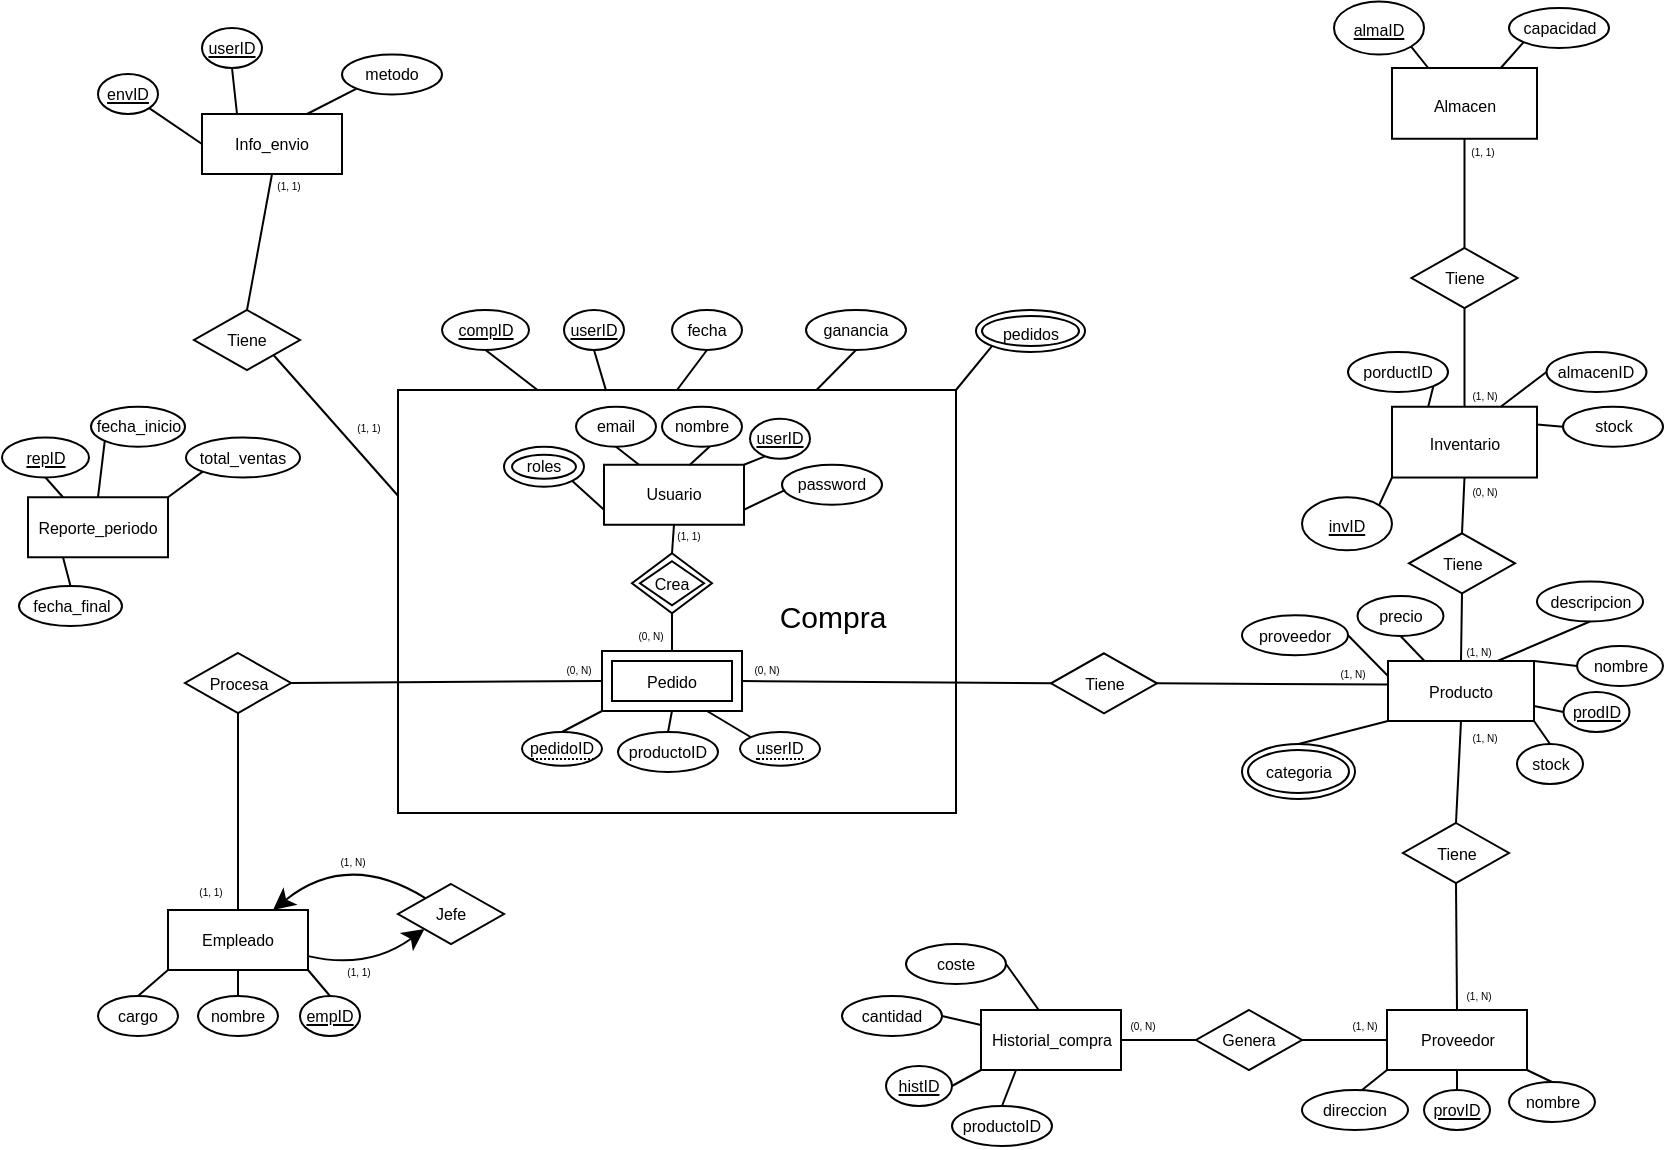 <mxfile version="22.1.0" type="github">
  <diagram id="R2lEEEUBdFMjLlhIrx00" name="Page-1">
    <mxGraphModel dx="478" dy="248" grid="1" gridSize="10" guides="1" tooltips="1" connect="1" arrows="1" fold="1" page="1" pageScale="1" pageWidth="850" pageHeight="1100" background="none" math="0" shadow="0" extFonts="Permanent Marker^https://fonts.googleapis.com/css?family=Permanent+Marker">
      <root>
        <mxCell id="0" />
        <mxCell id="1" parent="0" />
        <mxCell id="mN9uIAr1oCqCLTwYiSw4-112" value="" style="whiteSpace=wrap;html=1;align=center;fontSize=21;shadow=0;" parent="1" vertex="1">
          <mxGeometry x="198" y="251" width="279" height="211.5" as="geometry" />
        </mxCell>
        <mxCell id="mN9uIAr1oCqCLTwYiSw4-1" value="Usuario" style="rounded=0;whiteSpace=wrap;html=1;fontSize=8;labelBackgroundColor=none;shadow=0;" parent="1" vertex="1">
          <mxGeometry x="301" y="288.38" width="70" height="30" as="geometry" />
        </mxCell>
        <mxCell id="mN9uIAr1oCqCLTwYiSw4-2" value="" style="endArrow=none;html=1;rounded=0;exitX=1;exitY=0;exitDx=0;exitDy=0;entryX=0.248;entryY=0.94;entryDx=0;entryDy=0;entryPerimeter=0;labelBackgroundColor=none;fontColor=default;shadow=0;" parent="1" source="mN9uIAr1oCqCLTwYiSw4-1" target="mN9uIAr1oCqCLTwYiSw4-3" edge="1">
          <mxGeometry width="50" height="50" relative="1" as="geometry">
            <mxPoint x="348" y="331.5" as="sourcePoint" />
            <mxPoint x="358" y="281.5" as="targetPoint" />
          </mxGeometry>
        </mxCell>
        <mxCell id="mN9uIAr1oCqCLTwYiSw4-3" value="&lt;u style=&quot;font-size: 8px;&quot;&gt;userID&lt;/u&gt;" style="ellipse;whiteSpace=wrap;html=1;rounded=0;labelBackgroundColor=none;fontSize=8;shadow=0;" parent="1" vertex="1">
          <mxGeometry x="374" y="265.38" width="30" height="20" as="geometry" />
        </mxCell>
        <mxCell id="mN9uIAr1oCqCLTwYiSw4-4" value="&lt;font style=&quot;font-size: 8px;&quot;&gt;nombre&lt;/font&gt;" style="ellipse;whiteSpace=wrap;html=1;rounded=0;labelBackgroundColor=none;fontSize=8;shadow=0;" parent="1" vertex="1">
          <mxGeometry x="330" y="259.38" width="40" height="20" as="geometry" />
        </mxCell>
        <mxCell id="mN9uIAr1oCqCLTwYiSw4-5" value="" style="endArrow=none;html=1;rounded=0;entryX=0.6;entryY=0.99;entryDx=0;entryDy=0;entryPerimeter=0;exitX=0.61;exitY=0.007;exitDx=0;exitDy=0;exitPerimeter=0;labelBackgroundColor=none;fontColor=default;shadow=0;" parent="1" source="mN9uIAr1oCqCLTwYiSw4-1" target="mN9uIAr1oCqCLTwYiSw4-4" edge="1">
          <mxGeometry width="50" height="50" relative="1" as="geometry">
            <mxPoint x="288" y="311.5" as="sourcePoint" />
            <mxPoint x="318" y="281.5" as="targetPoint" />
            <Array as="points" />
          </mxGeometry>
        </mxCell>
        <mxCell id="mN9uIAr1oCqCLTwYiSw4-6" value="email" style="ellipse;whiteSpace=wrap;html=1;rounded=0;labelBackgroundColor=none;fontSize=8;shadow=0;" parent="1" vertex="1">
          <mxGeometry x="287" y="259.38" width="40" height="20" as="geometry" />
        </mxCell>
        <mxCell id="mN9uIAr1oCqCLTwYiSw4-7" value="" style="endArrow=none;html=1;rounded=0;entryX=0.5;entryY=1;entryDx=0;entryDy=0;exitX=0.25;exitY=0;exitDx=0;exitDy=0;labelBackgroundColor=none;fontColor=default;shadow=0;" parent="1" source="mN9uIAr1oCqCLTwYiSw4-1" target="mN9uIAr1oCqCLTwYiSw4-6" edge="1">
          <mxGeometry width="50" height="50" relative="1" as="geometry">
            <mxPoint x="218" y="341.5" as="sourcePoint" />
            <mxPoint x="268" y="291.5" as="targetPoint" />
          </mxGeometry>
        </mxCell>
        <mxCell id="mN9uIAr1oCqCLTwYiSw4-9" value="&lt;font style=&quot;font-size: 8px;&quot;&gt;password&lt;/font&gt;" style="ellipse;whiteSpace=wrap;html=1;rounded=0;labelBackgroundColor=none;fontSize=8;shadow=0;" parent="1" vertex="1">
          <mxGeometry x="390" y="288.38" width="50" height="20" as="geometry" />
        </mxCell>
        <mxCell id="mN9uIAr1oCqCLTwYiSw4-11" value="" style="endArrow=none;html=1;rounded=0;entryX=0.024;entryY=0.64;entryDx=0;entryDy=0;entryPerimeter=0;exitX=1;exitY=0.75;exitDx=0;exitDy=0;labelBackgroundColor=none;fontColor=default;shadow=0;" parent="1" source="mN9uIAr1oCqCLTwYiSw4-1" target="mN9uIAr1oCqCLTwYiSw4-9" edge="1">
          <mxGeometry width="50" height="50" relative="1" as="geometry">
            <mxPoint x="338" y="381.5" as="sourcePoint" />
            <mxPoint x="388" y="331.5" as="targetPoint" />
          </mxGeometry>
        </mxCell>
        <mxCell id="mN9uIAr1oCqCLTwYiSw4-24" value="" style="endArrow=none;html=1;rounded=0;entryX=0;entryY=0.75;entryDx=0;entryDy=0;exitX=1;exitY=1;exitDx=0;exitDy=0;labelBackgroundColor=none;fontColor=default;shadow=0;" parent="1" source="mN9uIAr1oCqCLTwYiSw4-73" target="mN9uIAr1oCqCLTwYiSw4-1" edge="1">
          <mxGeometry width="50" height="50" relative="1" as="geometry">
            <mxPoint x="308" y="341.5" as="sourcePoint" />
            <mxPoint x="408" y="331.5" as="targetPoint" />
          </mxGeometry>
        </mxCell>
        <mxCell id="mN9uIAr1oCqCLTwYiSw4-33" value="Producto" style="rounded=0;whiteSpace=wrap;html=1;fontSize=8;labelBackgroundColor=none;shadow=0;" parent="1" vertex="1">
          <mxGeometry x="693" y="386.5" width="73" height="30" as="geometry" />
        </mxCell>
        <mxCell id="mN9uIAr1oCqCLTwYiSw4-34" value="" style="endArrow=none;html=1;rounded=0;exitX=1;exitY=0.75;exitDx=0;exitDy=0;entryX=0;entryY=0.5;entryDx=0;entryDy=0;labelBackgroundColor=none;fontColor=default;shadow=0;" parent="1" source="mN9uIAr1oCqCLTwYiSw4-33" target="mN9uIAr1oCqCLTwYiSw4-35" edge="1">
          <mxGeometry width="50" height="50" relative="1" as="geometry">
            <mxPoint x="773" y="426.5" as="sourcePoint" />
            <mxPoint x="783" y="376.5" as="targetPoint" />
          </mxGeometry>
        </mxCell>
        <mxCell id="mN9uIAr1oCqCLTwYiSw4-35" value="&lt;u style=&quot;font-size: 8px;&quot;&gt;prodID&lt;/u&gt;" style="ellipse;whiteSpace=wrap;html=1;rounded=0;labelBackgroundColor=none;fontSize=8;shadow=0;" parent="1" vertex="1">
          <mxGeometry x="780.75" y="402" width="33" height="20" as="geometry" />
        </mxCell>
        <mxCell id="mN9uIAr1oCqCLTwYiSw4-36" value="&lt;font style=&quot;font-size: 8px;&quot;&gt;nombre&lt;/font&gt;" style="ellipse;whiteSpace=wrap;html=1;rounded=0;labelBackgroundColor=none;fontSize=8;shadow=0;" parent="1" vertex="1">
          <mxGeometry x="787.5" y="379" width="43" height="20" as="geometry" />
        </mxCell>
        <mxCell id="mN9uIAr1oCqCLTwYiSw4-37" value="" style="endArrow=none;html=1;rounded=0;entryX=0;entryY=0.5;entryDx=0;entryDy=0;exitX=1;exitY=0;exitDx=0;exitDy=0;labelBackgroundColor=none;fontColor=default;shadow=0;" parent="1" source="mN9uIAr1oCqCLTwYiSw4-33" target="mN9uIAr1oCqCLTwYiSw4-36" edge="1">
          <mxGeometry width="50" height="50" relative="1" as="geometry">
            <mxPoint x="713" y="406.5" as="sourcePoint" />
            <mxPoint x="743" y="376.5" as="targetPoint" />
            <Array as="points" />
          </mxGeometry>
        </mxCell>
        <mxCell id="mN9uIAr1oCqCLTwYiSw4-38" value="descripcion" style="ellipse;whiteSpace=wrap;html=1;rounded=0;labelBackgroundColor=none;fontSize=8;shadow=0;" parent="1" vertex="1">
          <mxGeometry x="767.5" y="346.75" width="53" height="20" as="geometry" />
        </mxCell>
        <mxCell id="mN9uIAr1oCqCLTwYiSw4-39" value="" style="endArrow=none;html=1;rounded=0;exitX=0.75;exitY=0;exitDx=0;exitDy=0;labelBackgroundColor=none;fontColor=default;shadow=0;entryX=0.5;entryY=1;entryDx=0;entryDy=0;" parent="1" source="mN9uIAr1oCqCLTwYiSw4-33" target="mN9uIAr1oCqCLTwYiSw4-38" edge="1">
          <mxGeometry width="50" height="50" relative="1" as="geometry">
            <mxPoint x="643" y="436.5" as="sourcePoint" />
            <mxPoint x="711.5" y="366" as="targetPoint" />
          </mxGeometry>
        </mxCell>
        <mxCell id="mN9uIAr1oCqCLTwYiSw4-40" value="&lt;font style=&quot;font-size: 8px;&quot;&gt;stock&lt;/font&gt;" style="ellipse;whiteSpace=wrap;html=1;rounded=0;labelBackgroundColor=none;fontSize=8;shadow=0;" parent="1" vertex="1">
          <mxGeometry x="757.5" y="428" width="33" height="20" as="geometry" />
        </mxCell>
        <mxCell id="mN9uIAr1oCqCLTwYiSw4-41" value="" style="endArrow=none;html=1;rounded=0;entryX=0.5;entryY=0;entryDx=0;entryDy=0;exitX=1;exitY=1;exitDx=0;exitDy=0;labelBackgroundColor=none;fontColor=default;shadow=0;" parent="1" source="mN9uIAr1oCqCLTwYiSw4-33" target="mN9uIAr1oCqCLTwYiSw4-40" edge="1">
          <mxGeometry width="50" height="50" relative="1" as="geometry">
            <mxPoint x="763" y="476.5" as="sourcePoint" />
            <mxPoint x="813" y="426.5" as="targetPoint" />
          </mxGeometry>
        </mxCell>
        <mxCell id="mN9uIAr1oCqCLTwYiSw4-42" value="precio" style="ellipse;whiteSpace=wrap;html=1;rounded=0;labelBackgroundColor=none;fontSize=8;shadow=0;" parent="1" vertex="1">
          <mxGeometry x="677.75" y="354" width="43" height="20" as="geometry" />
        </mxCell>
        <mxCell id="mN9uIAr1oCqCLTwYiSw4-43" value="" style="endArrow=none;html=1;rounded=0;entryX=0.5;entryY=1;entryDx=0;entryDy=0;exitX=0.25;exitY=0;exitDx=0;exitDy=0;labelBackgroundColor=none;fontColor=default;shadow=0;" parent="1" source="mN9uIAr1oCqCLTwYiSw4-33" target="mN9uIAr1oCqCLTwYiSw4-42" edge="1">
          <mxGeometry width="50" height="50" relative="1" as="geometry">
            <mxPoint x="713" y="476.5" as="sourcePoint" />
            <mxPoint x="763" y="426.5" as="targetPoint" />
          </mxGeometry>
        </mxCell>
        <mxCell id="mN9uIAr1oCqCLTwYiSw4-68" value="" style="endArrow=none;html=1;rounded=0;fontSize=12;startSize=8;endSize=8;curved=1;entryX=0;entryY=1;entryDx=0;entryDy=0;exitX=0.5;exitY=0;exitDx=0;exitDy=0;labelBackgroundColor=none;fontColor=default;shadow=0;" parent="1" source="Ih_KICAUe98g14r-72ag-1" target="mN9uIAr1oCqCLTwYiSw4-33" edge="1">
          <mxGeometry width="50" height="50" relative="1" as="geometry">
            <mxPoint x="739.5" y="428.5" as="sourcePoint" />
            <mxPoint x="643" y="436.5" as="targetPoint" />
          </mxGeometry>
        </mxCell>
        <mxCell id="mN9uIAr1oCqCLTwYiSw4-73" value="roles" style="ellipse;shape=doubleEllipse;whiteSpace=wrap;html=1;fontSize=8;rounded=0;labelBackgroundColor=none;shadow=0;" parent="1" vertex="1">
          <mxGeometry x="251" y="279.38" width="40" height="20" as="geometry" />
        </mxCell>
        <mxCell id="mN9uIAr1oCqCLTwYiSw4-74" style="edgeStyle=none;curved=1;rounded=0;orthogonalLoop=1;jettySize=auto;html=1;exitX=1;exitY=0.5;exitDx=0;exitDy=0;fontSize=12;startSize=8;endSize=8;shadow=0;" parent="1" edge="1">
          <mxGeometry relative="1" as="geometry">
            <mxPoint x="766.0" y="438.5" as="sourcePoint" />
            <mxPoint x="766.0" y="438.5" as="targetPoint" />
          </mxGeometry>
        </mxCell>
        <mxCell id="mN9uIAr1oCqCLTwYiSw4-88" value="" style="endArrow=none;html=1;rounded=0;fontSize=12;startSize=8;endSize=8;curved=1;exitX=0.75;exitY=1;exitDx=0;exitDy=0;entryX=0;entryY=0;entryDx=0;entryDy=0;shadow=0;" parent="1" source="mN9uIAr1oCqCLTwYiSw4-134" target="mN9uIAr1oCqCLTwYiSw4-144" edge="1">
          <mxGeometry width="50" height="50" relative="1" as="geometry">
            <mxPoint x="280.5" y="417.5" as="sourcePoint" />
            <mxPoint x="298.75" y="424.13" as="targetPoint" />
          </mxGeometry>
        </mxCell>
        <mxCell id="mN9uIAr1oCqCLTwYiSw4-108" value="" style="endArrow=none;html=1;rounded=0;fontSize=12;startSize=8;endSize=8;curved=1;exitX=0.5;exitY=0;exitDx=0;exitDy=0;shadow=0;entryX=0.5;entryY=1;entryDx=0;entryDy=0;" parent="1" source="kKxFOqzeufNMYZFmBg-2-7" target="mN9uIAr1oCqCLTwYiSw4-1" edge="1">
          <mxGeometry width="50" height="50" relative="1" as="geometry">
            <mxPoint x="271" y="340.75" as="sourcePoint" />
            <mxPoint x="303" y="331.5" as="targetPoint" />
          </mxGeometry>
        </mxCell>
        <mxCell id="mN9uIAr1oCqCLTwYiSw4-109" value="" style="endArrow=none;html=1;rounded=0;fontSize=12;startSize=8;endSize=8;curved=1;entryX=0.5;entryY=1;entryDx=0;entryDy=0;exitX=0.5;exitY=0;exitDx=0;exitDy=0;shadow=0;" parent="1" source="mN9uIAr1oCqCLTwYiSw4-134" target="kKxFOqzeufNMYZFmBg-2-7" edge="1">
          <mxGeometry width="50" height="50" relative="1" as="geometry">
            <mxPoint x="263" y="387.5" as="sourcePoint" />
            <mxPoint x="271" y="370.75" as="targetPoint" />
          </mxGeometry>
        </mxCell>
        <mxCell id="mN9uIAr1oCqCLTwYiSw4-110" value="&lt;span style=&quot;font-size: 5px;&quot;&gt;(1, 1)&lt;/span&gt;" style="text;html=1;align=center;verticalAlign=middle;resizable=0;points=[];autosize=1;strokeColor=none;fillColor=none;fontSize=16;shadow=0;" parent="1" vertex="1">
          <mxGeometry x="323" y="304.63" width="40" height="30" as="geometry" />
        </mxCell>
        <mxCell id="mN9uIAr1oCqCLTwYiSw4-111" value="&lt;span style=&quot;font-size: 5px;&quot;&gt;(0, N)&lt;/span&gt;" style="text;html=1;align=center;verticalAlign=middle;resizable=0;points=[];autosize=1;strokeColor=none;fillColor=none;fontSize=16;shadow=0;" parent="1" vertex="1">
          <mxGeometry x="304" y="354.63" width="40" height="30" as="geometry" />
        </mxCell>
        <mxCell id="mN9uIAr1oCqCLTwYiSw4-114" value="proveedor" style="ellipse;whiteSpace=wrap;html=1;rounded=0;labelBackgroundColor=none;fontSize=8;shadow=0;" parent="1" vertex="1">
          <mxGeometry x="620" y="363.63" width="53" height="20" as="geometry" />
        </mxCell>
        <mxCell id="mN9uIAr1oCqCLTwYiSw4-116" value="Proveedor" style="whiteSpace=wrap;html=1;align=center;fontSize=8;shadow=0;" parent="1" vertex="1">
          <mxGeometry x="692.5" y="561" width="70" height="30" as="geometry" />
        </mxCell>
        <mxCell id="mN9uIAr1oCqCLTwYiSw4-118" value="" style="endArrow=none;html=1;rounded=0;fontSize=12;startSize=8;endSize=8;curved=1;entryX=0;entryY=0.25;entryDx=0;entryDy=0;exitX=1;exitY=0.5;exitDx=0;exitDy=0;shadow=0;" parent="1" source="mN9uIAr1oCqCLTwYiSw4-114" target="mN9uIAr1oCqCLTwYiSw4-33" edge="1">
          <mxGeometry width="50" height="50" relative="1" as="geometry">
            <mxPoint x="583" y="483" as="sourcePoint" />
            <mxPoint x="627.094" y="371" as="targetPoint" />
          </mxGeometry>
        </mxCell>
        <mxCell id="mN9uIAr1oCqCLTwYiSw4-119" value="&lt;font style=&quot;font-size: 8px;&quot;&gt;nombre&lt;/font&gt;" style="ellipse;whiteSpace=wrap;html=1;rounded=0;labelBackgroundColor=none;fontSize=8;shadow=0;" parent="1" vertex="1">
          <mxGeometry x="753.5" y="597" width="43" height="20" as="geometry" />
        </mxCell>
        <mxCell id="mN9uIAr1oCqCLTwYiSw4-120" value="&lt;u style=&quot;font-size: 8px;&quot;&gt;provID&lt;/u&gt;" style="ellipse;whiteSpace=wrap;html=1;rounded=0;labelBackgroundColor=none;fontSize=8;shadow=0;" parent="1" vertex="1">
          <mxGeometry x="711" y="601" width="33" height="20" as="geometry" />
        </mxCell>
        <mxCell id="mN9uIAr1oCqCLTwYiSw4-121" value="direccion" style="ellipse;whiteSpace=wrap;html=1;rounded=0;labelBackgroundColor=none;fontSize=8;shadow=0;" parent="1" vertex="1">
          <mxGeometry x="650" y="601" width="53" height="20" as="geometry" />
        </mxCell>
        <mxCell id="mN9uIAr1oCqCLTwYiSw4-122" value="" style="endArrow=none;html=1;rounded=0;fontSize=12;startSize=8;endSize=8;curved=1;exitX=0.5;exitY=0;exitDx=0;exitDy=0;entryX=0;entryY=1;entryDx=0;entryDy=0;labelBackgroundColor=none;fontColor=default;shadow=0;" parent="1" target="mN9uIAr1oCqCLTwYiSw4-116" edge="1">
          <mxGeometry width="50" height="50" relative="1" as="geometry">
            <mxPoint x="680" y="601.0" as="sourcePoint" />
            <mxPoint x="643.5" y="565.5" as="targetPoint" />
          </mxGeometry>
        </mxCell>
        <mxCell id="mN9uIAr1oCqCLTwYiSw4-123" value="" style="endArrow=none;html=1;rounded=0;fontSize=12;startSize=8;endSize=8;curved=1;exitX=0.5;exitY=0;exitDx=0;exitDy=0;entryX=1;entryY=1;entryDx=0;entryDy=0;labelBackgroundColor=none;fontColor=default;shadow=0;" parent="1" source="mN9uIAr1oCqCLTwYiSw4-119" target="mN9uIAr1oCqCLTwYiSw4-116" edge="1">
          <mxGeometry width="50" height="50" relative="1" as="geometry">
            <mxPoint x="623.5" y="542.5" as="sourcePoint" />
            <mxPoint x="637.5" y="514.5" as="targetPoint" />
          </mxGeometry>
        </mxCell>
        <mxCell id="mN9uIAr1oCqCLTwYiSw4-124" value="" style="endArrow=none;html=1;rounded=0;fontSize=12;startSize=8;endSize=8;curved=1;exitX=0.5;exitY=0;exitDx=0;exitDy=0;entryX=0.5;entryY=1;entryDx=0;entryDy=0;labelBackgroundColor=none;fontColor=default;shadow=0;" parent="1" source="mN9uIAr1oCqCLTwYiSw4-120" target="mN9uIAr1oCqCLTwYiSw4-116" edge="1">
          <mxGeometry width="50" height="50" relative="1" as="geometry">
            <mxPoint x="650" y="563.5" as="sourcePoint" />
            <mxPoint x="664" y="535.5" as="targetPoint" />
          </mxGeometry>
        </mxCell>
        <mxCell id="mN9uIAr1oCqCLTwYiSw4-125" value="Tiene" style="shape=rhombus;perimeter=rhombusPerimeter;whiteSpace=wrap;html=1;align=center;fontSize=8;shadow=0;" parent="1" vertex="1">
          <mxGeometry x="700.5" y="467.5" width="53" height="30" as="geometry" />
        </mxCell>
        <mxCell id="mN9uIAr1oCqCLTwYiSw4-126" value="" style="endArrow=none;html=1;rounded=0;fontSize=12;startSize=8;endSize=8;curved=1;entryX=0.5;entryY=1;entryDx=0;entryDy=0;exitX=0.5;exitY=0;exitDx=0;exitDy=0;shadow=0;" parent="1" source="mN9uIAr1oCqCLTwYiSw4-125" target="mN9uIAr1oCqCLTwYiSw4-33" edge="1">
          <mxGeometry width="50" height="50" relative="1" as="geometry">
            <mxPoint x="455.5" y="801.5" as="sourcePoint" />
            <mxPoint x="505.5" y="751.5" as="targetPoint" />
          </mxGeometry>
        </mxCell>
        <mxCell id="mN9uIAr1oCqCLTwYiSw4-127" value="" style="endArrow=none;html=1;rounded=0;fontSize=12;startSize=8;endSize=8;curved=1;entryX=0.5;entryY=1;entryDx=0;entryDy=0;exitX=0.5;exitY=0;exitDx=0;exitDy=0;shadow=0;" parent="1" source="mN9uIAr1oCqCLTwYiSw4-116" target="mN9uIAr1oCqCLTwYiSw4-125" edge="1">
          <mxGeometry width="50" height="50" relative="1" as="geometry">
            <mxPoint x="720.25" y="525" as="sourcePoint" />
            <mxPoint x="750.75" y="544.5" as="targetPoint" />
          </mxGeometry>
        </mxCell>
        <mxCell id="mN9uIAr1oCqCLTwYiSw4-128" value="&lt;span style=&quot;font-size: 5px;&quot;&gt;(1, N)&lt;/span&gt;" style="text;html=1;align=center;verticalAlign=middle;resizable=0;points=[];autosize=1;strokeColor=none;fillColor=none;fontSize=16;shadow=0;" parent="1" vertex="1">
          <mxGeometry x="717.5" y="535" width="40" height="30" as="geometry" />
        </mxCell>
        <mxCell id="mN9uIAr1oCqCLTwYiSw4-129" value="&lt;span style=&quot;font-size: 5px;&quot;&gt;(1, N)&lt;/span&gt;" style="text;html=1;align=center;verticalAlign=middle;resizable=0;points=[];autosize=1;strokeColor=none;fillColor=none;fontSize=16;shadow=0;" parent="1" vertex="1">
          <mxGeometry x="720.75" y="405.5" width="40" height="30" as="geometry" />
        </mxCell>
        <mxCell id="mN9uIAr1oCqCLTwYiSw4-134" value="Pedido" style="shape=ext;margin=3;double=1;whiteSpace=wrap;html=1;align=center;fontSize=8;shadow=0;" parent="1" vertex="1">
          <mxGeometry x="300" y="381.5" width="70" height="30" as="geometry" />
        </mxCell>
        <mxCell id="mN9uIAr1oCqCLTwYiSw4-144" value="&lt;span style=&quot;border-bottom: 1px dotted; font-size: 8px;&quot;&gt;userID&lt;/span&gt;" style="ellipse;whiteSpace=wrap;html=1;align=center;fontSize=8;shadow=0;" parent="1" vertex="1">
          <mxGeometry x="369" y="422" width="40" height="16.87" as="geometry" />
        </mxCell>
        <mxCell id="mN9uIAr1oCqCLTwYiSw4-152" value="Tiene" style="shape=rhombus;perimeter=rhombusPerimeter;whiteSpace=wrap;html=1;align=center;fontSize=8;shadow=0;" parent="1" vertex="1">
          <mxGeometry x="524.5" y="382.63" width="53" height="30" as="geometry" />
        </mxCell>
        <mxCell id="mN9uIAr1oCqCLTwYiSw4-153" value="" style="endArrow=none;html=1;rounded=0;fontSize=12;startSize=8;endSize=8;curved=1;entryX=0;entryY=0.25;entryDx=0;entryDy=0;labelBackgroundColor=none;fontColor=default;shadow=0;exitX=1;exitY=1;exitDx=0;exitDy=0;" parent="1" source="Ih_KICAUe98g14r-72ag-81" target="mN9uIAr1oCqCLTwYiSw4-112" edge="1">
          <mxGeometry width="50" height="50" relative="1" as="geometry">
            <mxPoint x="-68.5" y="213.87" as="sourcePoint" />
            <mxPoint x="86" y="216" as="targetPoint" />
          </mxGeometry>
        </mxCell>
        <mxCell id="mN9uIAr1oCqCLTwYiSw4-154" value="" style="endArrow=none;html=1;rounded=0;fontSize=12;startSize=8;endSize=8;curved=1;exitX=1;exitY=0.5;exitDx=0;exitDy=0;labelBackgroundColor=none;fontColor=default;shadow=0;entryX=-0.004;entryY=0.393;entryDx=0;entryDy=0;entryPerimeter=0;" parent="1" source="mN9uIAr1oCqCLTwYiSw4-152" target="mN9uIAr1oCqCLTwYiSw4-33" edge="1">
          <mxGeometry width="50" height="50" relative="1" as="geometry">
            <mxPoint x="547" y="329" as="sourcePoint" />
            <mxPoint x="574" y="521" as="targetPoint" />
          </mxGeometry>
        </mxCell>
        <mxCell id="mN9uIAr1oCqCLTwYiSw4-155" value="&lt;span style=&quot;font-size: 5px;&quot;&gt;(1, N)&lt;/span&gt;" style="text;html=1;align=center;verticalAlign=middle;resizable=0;points=[];autosize=1;strokeColor=none;fillColor=none;fontSize=16;shadow=0;" parent="1" vertex="1">
          <mxGeometry x="655" y="374" width="40" height="30" as="geometry" />
        </mxCell>
        <mxCell id="mN9uIAr1oCqCLTwYiSw4-156" value="&lt;span style=&quot;font-size: 5px;&quot;&gt;(0, N)&lt;/span&gt;" style="text;html=1;align=center;verticalAlign=middle;resizable=0;points=[];autosize=1;strokeColor=none;fillColor=none;fontSize=16;shadow=0;" parent="1" vertex="1">
          <mxGeometry x="362" y="372" width="40" height="30" as="geometry" />
        </mxCell>
        <mxCell id="mN9uIAr1oCqCLTwYiSw4-175" style="edgeStyle=none;curved=1;rounded=0;orthogonalLoop=1;jettySize=auto;html=1;entryX=0;entryY=1;entryDx=0;entryDy=0;fontSize=12;startSize=8;endSize=8;" parent="1" source="mN9uIAr1oCqCLTwYiSw4-157" target="mN9uIAr1oCqCLTwYiSw4-167" edge="1">
          <mxGeometry relative="1" as="geometry">
            <Array as="points">
              <mxPoint x="183" y="541" />
            </Array>
          </mxGeometry>
        </mxCell>
        <mxCell id="mN9uIAr1oCqCLTwYiSw4-157" value="Empleado" style="rounded=0;whiteSpace=wrap;html=1;fontSize=8;labelBackgroundColor=none;shadow=0;" parent="1" vertex="1">
          <mxGeometry x="83" y="511" width="70" height="30" as="geometry" />
        </mxCell>
        <mxCell id="mN9uIAr1oCqCLTwYiSw4-158" value="&lt;u style=&quot;font-size: 8px;&quot;&gt;empID&lt;/u&gt;" style="ellipse;whiteSpace=wrap;html=1;rounded=0;labelBackgroundColor=none;fontSize=8;shadow=0;" parent="1" vertex="1">
          <mxGeometry x="149" y="554" width="30" height="20" as="geometry" />
        </mxCell>
        <mxCell id="mN9uIAr1oCqCLTwYiSw4-160" value="&lt;font style=&quot;font-size: 8px;&quot;&gt;nombre&lt;/font&gt;" style="ellipse;whiteSpace=wrap;html=1;rounded=0;labelBackgroundColor=none;fontSize=8;shadow=0;" parent="1" vertex="1">
          <mxGeometry x="98" y="554" width="40" height="20" as="geometry" />
        </mxCell>
        <mxCell id="mN9uIAr1oCqCLTwYiSw4-161" value="&lt;font style=&quot;font-size: 8px;&quot;&gt;cargo&lt;/font&gt;" style="ellipse;whiteSpace=wrap;html=1;rounded=0;labelBackgroundColor=none;fontSize=8;shadow=0;" parent="1" vertex="1">
          <mxGeometry x="48" y="554" width="40" height="20" as="geometry" />
        </mxCell>
        <mxCell id="mN9uIAr1oCqCLTwYiSw4-164" value="" style="endArrow=none;html=1;rounded=0;fontSize=12;startSize=8;endSize=8;curved=1;exitX=0.5;exitY=0;exitDx=0;exitDy=0;entryX=0;entryY=1;entryDx=0;entryDy=0;" parent="1" source="mN9uIAr1oCqCLTwYiSw4-161" target="mN9uIAr1oCqCLTwYiSw4-157" edge="1">
          <mxGeometry width="50" height="50" relative="1" as="geometry">
            <mxPoint x="48" y="501" as="sourcePoint" />
            <mxPoint x="98" y="451" as="targetPoint" />
          </mxGeometry>
        </mxCell>
        <mxCell id="mN9uIAr1oCqCLTwYiSw4-165" value="" style="endArrow=none;html=1;rounded=0;fontSize=12;startSize=8;endSize=8;curved=1;entryX=0.5;entryY=0;entryDx=0;entryDy=0;exitX=1;exitY=1;exitDx=0;exitDy=0;" parent="1" source="mN9uIAr1oCqCLTwYiSw4-157" target="mN9uIAr1oCqCLTwYiSw4-158" edge="1">
          <mxGeometry width="50" height="50" relative="1" as="geometry">
            <mxPoint x="166" y="489.5" as="sourcePoint" />
            <mxPoint x="227" y="542.5" as="targetPoint" />
          </mxGeometry>
        </mxCell>
        <mxCell id="mN9uIAr1oCqCLTwYiSw4-166" value="" style="endArrow=none;html=1;rounded=0;fontSize=12;startSize=8;endSize=8;curved=1;entryX=0.5;entryY=1;entryDx=0;entryDy=0;exitX=0.5;exitY=0;exitDx=0;exitDy=0;" parent="1" source="mN9uIAr1oCqCLTwYiSw4-160" target="mN9uIAr1oCqCLTwYiSw4-157" edge="1">
          <mxGeometry width="50" height="50" relative="1" as="geometry">
            <mxPoint x="93" y="501" as="sourcePoint" />
            <mxPoint x="143" y="451" as="targetPoint" />
          </mxGeometry>
        </mxCell>
        <mxCell id="mN9uIAr1oCqCLTwYiSw4-176" style="edgeStyle=none;curved=1;rounded=0;orthogonalLoop=1;jettySize=auto;html=1;entryX=0.75;entryY=0;entryDx=0;entryDy=0;fontSize=12;startSize=8;endSize=8;" parent="1" source="mN9uIAr1oCqCLTwYiSw4-167" target="mN9uIAr1oCqCLTwYiSw4-157" edge="1">
          <mxGeometry relative="1" as="geometry">
            <Array as="points">
              <mxPoint x="173" y="481" />
            </Array>
          </mxGeometry>
        </mxCell>
        <mxCell id="mN9uIAr1oCqCLTwYiSw4-167" value="Jefe" style="shape=rhombus;perimeter=rhombusPerimeter;whiteSpace=wrap;html=1;align=center;fontSize=8;shadow=0;" parent="1" vertex="1">
          <mxGeometry x="198" y="498" width="53" height="30" as="geometry" />
        </mxCell>
        <mxCell id="mN9uIAr1oCqCLTwYiSw4-171" value="&lt;span style=&quot;font-size: 5px;&quot;&gt;(1, N)&lt;/span&gt;" style="text;html=1;align=center;verticalAlign=middle;resizable=0;points=[];autosize=1;strokeColor=none;fillColor=none;fontSize=16;shadow=0;" parent="1" vertex="1">
          <mxGeometry x="155" y="467.5" width="40" height="30" as="geometry" />
        </mxCell>
        <mxCell id="mN9uIAr1oCqCLTwYiSw4-172" value="&lt;span style=&quot;font-size: 5px;&quot;&gt;(1, 1)&lt;/span&gt;" style="text;html=1;align=center;verticalAlign=middle;resizable=0;points=[];autosize=1;strokeColor=none;fillColor=none;fontSize=16;shadow=0;" parent="1" vertex="1">
          <mxGeometry x="158" y="523" width="40" height="30" as="geometry" />
        </mxCell>
        <mxCell id="mN9uIAr1oCqCLTwYiSw4-178" value="Procesa" style="shape=rhombus;perimeter=rhombusPerimeter;whiteSpace=wrap;html=1;align=center;fontSize=8;shadow=0;" parent="1" vertex="1">
          <mxGeometry x="91.5" y="382.5" width="53" height="30" as="geometry" />
        </mxCell>
        <mxCell id="mN9uIAr1oCqCLTwYiSw4-179" value="" style="endArrow=none;html=1;rounded=0;fontSize=12;startSize=8;endSize=8;curved=1;entryX=0;entryY=0.5;entryDx=0;entryDy=0;exitX=1;exitY=0.5;exitDx=0;exitDy=0;" parent="1" source="mN9uIAr1oCqCLTwYiSw4-178" target="mN9uIAr1oCqCLTwYiSw4-134" edge="1">
          <mxGeometry width="50" height="50" relative="1" as="geometry">
            <mxPoint x="138" y="433.5" as="sourcePoint" />
            <mxPoint x="188" y="383.5" as="targetPoint" />
          </mxGeometry>
        </mxCell>
        <mxCell id="mN9uIAr1oCqCLTwYiSw4-180" value="" style="endArrow=none;html=1;rounded=0;fontSize=12;startSize=8;endSize=8;curved=1;entryX=0.5;entryY=1;entryDx=0;entryDy=0;exitX=0.5;exitY=0;exitDx=0;exitDy=0;" parent="1" source="mN9uIAr1oCqCLTwYiSw4-157" target="mN9uIAr1oCqCLTwYiSw4-178" edge="1">
          <mxGeometry width="50" height="50" relative="1" as="geometry">
            <mxPoint x="304" y="511" as="sourcePoint" />
            <mxPoint x="354" y="461" as="targetPoint" />
          </mxGeometry>
        </mxCell>
        <mxCell id="mN9uIAr1oCqCLTwYiSw4-186" value="&lt;span style=&quot;font-size: 5px;&quot;&gt;(1, 1)&lt;/span&gt;" style="text;html=1;align=center;verticalAlign=middle;resizable=0;points=[];autosize=1;strokeColor=none;fillColor=none;fontSize=16;shadow=0;" parent="1" vertex="1">
          <mxGeometry x="84" y="483" width="40" height="30" as="geometry" />
        </mxCell>
        <mxCell id="mN9uIAr1oCqCLTwYiSw4-187" value="&lt;span style=&quot;font-size: 5px;&quot;&gt;(0, N)&lt;/span&gt;" style="text;html=1;align=center;verticalAlign=middle;resizable=0;points=[];autosize=1;strokeColor=none;fillColor=none;fontSize=16;shadow=0;" parent="1" vertex="1">
          <mxGeometry x="268" y="372" width="40" height="30" as="geometry" />
        </mxCell>
        <mxCell id="mN9uIAr1oCqCLTwYiSw4-188" value="fecha" style="ellipse;whiteSpace=wrap;html=1;align=center;fontSize=8;shadow=0;" parent="1" vertex="1">
          <mxGeometry x="335" y="211" width="35" height="20" as="geometry" />
        </mxCell>
        <mxCell id="mN9uIAr1oCqCLTwYiSw4-189" value="&lt;u style=&quot;font-size: 8px;&quot;&gt;compID&lt;/u&gt;" style="ellipse;whiteSpace=wrap;html=1;rounded=0;labelBackgroundColor=none;fontSize=8;shadow=0;" parent="1" vertex="1">
          <mxGeometry x="220" y="211" width="43.5" height="20" as="geometry" />
        </mxCell>
        <mxCell id="mN9uIAr1oCqCLTwYiSw4-190" value="ganancia" style="ellipse;whiteSpace=wrap;html=1;rounded=0;labelBackgroundColor=none;fontSize=8;shadow=0;" parent="1" vertex="1">
          <mxGeometry x="402" y="211" width="50" height="20" as="geometry" />
        </mxCell>
        <mxCell id="mN9uIAr1oCqCLTwYiSw4-191" value="" style="endArrow=none;html=1;rounded=0;fontSize=12;startSize=8;endSize=8;curved=1;entryX=0.5;entryY=1;entryDx=0;entryDy=0;exitX=0.25;exitY=0;exitDx=0;exitDy=0;" parent="1" source="mN9uIAr1oCqCLTwYiSw4-112" target="mN9uIAr1oCqCLTwYiSw4-189" edge="1">
          <mxGeometry width="50" height="50" relative="1" as="geometry">
            <mxPoint x="83" y="220.6" as="sourcePoint" />
            <mxPoint x="165" y="220.6" as="targetPoint" />
          </mxGeometry>
        </mxCell>
        <mxCell id="mN9uIAr1oCqCLTwYiSw4-192" value="" style="endArrow=none;html=1;rounded=0;fontSize=12;startSize=8;endSize=8;curved=1;entryX=0.5;entryY=1;entryDx=0;entryDy=0;exitX=0.5;exitY=0;exitDx=0;exitDy=0;" parent="1" source="mN9uIAr1oCqCLTwYiSw4-112" target="mN9uIAr1oCqCLTwYiSw4-188" edge="1">
          <mxGeometry width="50" height="50" relative="1" as="geometry">
            <mxPoint x="98" y="277.1" as="sourcePoint" />
            <mxPoint x="180" y="277.1" as="targetPoint" />
          </mxGeometry>
        </mxCell>
        <mxCell id="mN9uIAr1oCqCLTwYiSw4-193" value="" style="endArrow=none;html=1;rounded=0;fontSize=12;startSize=8;endSize=8;curved=1;entryX=0.5;entryY=1;entryDx=0;entryDy=0;exitX=0.75;exitY=0;exitDx=0;exitDy=0;" parent="1" source="mN9uIAr1oCqCLTwYiSw4-112" target="mN9uIAr1oCqCLTwYiSw4-190" edge="1">
          <mxGeometry width="50" height="50" relative="1" as="geometry">
            <mxPoint x="88" y="287.5" as="sourcePoint" />
            <mxPoint x="170" y="287.5" as="targetPoint" />
          </mxGeometry>
        </mxCell>
        <mxCell id="kKxFOqzeufNMYZFmBg-2-5" value="" style="endArrow=none;html=1;rounded=0;fontSize=12;startSize=8;endSize=8;curved=1;entryX=0;entryY=1;entryDx=0;entryDy=0;exitX=0.5;exitY=0;exitDx=0;exitDy=0;" parent="1" source="Ih_KICAUe98g14r-72ag-42" target="mN9uIAr1oCqCLTwYiSw4-134" edge="1">
          <mxGeometry width="50" height="50" relative="1" as="geometry">
            <mxPoint x="283" y="421.5" as="sourcePoint" />
            <mxPoint x="165" y="438.37" as="targetPoint" />
          </mxGeometry>
        </mxCell>
        <mxCell id="kKxFOqzeufNMYZFmBg-2-7" value="Crea" style="shape=rhombus;double=1;perimeter=rhombusPerimeter;whiteSpace=wrap;html=1;align=center;fontSize=8;shadow=0;" parent="1" vertex="1">
          <mxGeometry x="315" y="332.63" width="40" height="30" as="geometry" />
        </mxCell>
        <mxCell id="kKxFOqzeufNMYZFmBg-2-8" value="&lt;u&gt;userID&lt;/u&gt;" style="ellipse;whiteSpace=wrap;html=1;rounded=0;labelBackgroundColor=none;fontSize=8;shadow=0;" parent="1" vertex="1">
          <mxGeometry x="281" y="211" width="30" height="20" as="geometry" />
        </mxCell>
        <mxCell id="kKxFOqzeufNMYZFmBg-2-9" value="" style="endArrow=none;html=1;rounded=0;entryX=0.5;entryY=1;entryDx=0;entryDy=0;exitX=0.373;exitY=0.002;exitDx=0;exitDy=0;exitPerimeter=0;" parent="1" source="mN9uIAr1oCqCLTwYiSw4-112" target="kKxFOqzeufNMYZFmBg-2-8" edge="1">
          <mxGeometry width="50" height="50" relative="1" as="geometry">
            <mxPoint x="390" y="220" as="sourcePoint" />
            <mxPoint x="440" y="170" as="targetPoint" />
          </mxGeometry>
        </mxCell>
        <mxCell id="Ih_KICAUe98g14r-72ag-1" value="categoria" style="ellipse;shape=doubleEllipse;margin=3;whiteSpace=wrap;html=1;align=center;fontSize=8;" vertex="1" parent="1">
          <mxGeometry x="620" y="428" width="56.5" height="27.5" as="geometry" />
        </mxCell>
        <mxCell id="Ih_KICAUe98g14r-72ag-3" value="&lt;font style=&quot;font-size: 8px;&quot;&gt;pedidos&lt;/font&gt;" style="ellipse;shape=doubleEllipse;margin=3;whiteSpace=wrap;html=1;align=center;" vertex="1" parent="1">
          <mxGeometry x="487" y="211" width="54.5" height="21" as="geometry" />
        </mxCell>
        <mxCell id="Ih_KICAUe98g14r-72ag-5" value="" style="endArrow=none;html=1;rounded=0;entryX=0;entryY=1;entryDx=0;entryDy=0;exitX=1;exitY=0;exitDx=0;exitDy=0;" edge="1" parent="1" source="mN9uIAr1oCqCLTwYiSw4-112" target="Ih_KICAUe98g14r-72ag-3">
          <mxGeometry relative="1" as="geometry">
            <mxPoint x="320" y="400" as="sourcePoint" />
            <mxPoint x="480" y="400" as="targetPoint" />
          </mxGeometry>
        </mxCell>
        <mxCell id="Ih_KICAUe98g14r-72ag-7" value="&lt;font style=&quot;font-size: 8px;&quot;&gt;Inventario&lt;/font&gt;" style="whiteSpace=wrap;html=1;align=center;" vertex="1" parent="1">
          <mxGeometry x="695" y="259.38" width="72.5" height="35.38" as="geometry" />
        </mxCell>
        <mxCell id="Ih_KICAUe98g14r-72ag-9" value="&lt;font style=&quot;font-size: 8px;&quot;&gt;invID&lt;/font&gt;" style="ellipse;whiteSpace=wrap;html=1;align=center;fontStyle=4;" vertex="1" parent="1">
          <mxGeometry x="650" y="304.63" width="45" height="26.5" as="geometry" />
        </mxCell>
        <mxCell id="Ih_KICAUe98g14r-72ag-10" value="porductID" style="ellipse;whiteSpace=wrap;html=1;align=center;fontSize=8;" vertex="1" parent="1">
          <mxGeometry x="673" y="232" width="50" height="20" as="geometry" />
        </mxCell>
        <mxCell id="Ih_KICAUe98g14r-72ag-12" value="stock" style="ellipse;whiteSpace=wrap;html=1;align=center;fontSize=8;" vertex="1" parent="1">
          <mxGeometry x="780.5" y="259.38" width="50" height="20" as="geometry" />
        </mxCell>
        <mxCell id="Ih_KICAUe98g14r-72ag-18" value="&lt;font style=&quot;font-size: 8px;&quot;&gt;Almacen&lt;br&gt;&lt;/font&gt;" style="whiteSpace=wrap;html=1;align=center;" vertex="1" parent="1">
          <mxGeometry x="695" y="90" width="72.5" height="35.38" as="geometry" />
        </mxCell>
        <mxCell id="Ih_KICAUe98g14r-72ag-19" value="almacenID" style="ellipse;whiteSpace=wrap;html=1;align=center;fontSize=8;" vertex="1" parent="1">
          <mxGeometry x="772.25" y="232" width="50" height="20" as="geometry" />
        </mxCell>
        <mxCell id="Ih_KICAUe98g14r-72ag-20" value="&lt;font style=&quot;font-size: 8px;&quot;&gt;almaID&lt;/font&gt;" style="ellipse;whiteSpace=wrap;html=1;align=center;fontStyle=4;" vertex="1" parent="1">
          <mxGeometry x="666" y="56.75" width="45" height="26.5" as="geometry" />
        </mxCell>
        <mxCell id="Ih_KICAUe98g14r-72ag-21" value="capacidad" style="ellipse;whiteSpace=wrap;html=1;align=center;fontSize=8;" vertex="1" parent="1">
          <mxGeometry x="753.5" y="60" width="50" height="20" as="geometry" />
        </mxCell>
        <mxCell id="Ih_KICAUe98g14r-72ag-24" value="Tiene" style="shape=rhombus;perimeter=rhombusPerimeter;whiteSpace=wrap;html=1;align=center;fontSize=8;shadow=0;" vertex="1" parent="1">
          <mxGeometry x="703.5" y="322.63" width="53" height="30" as="geometry" />
        </mxCell>
        <mxCell id="Ih_KICAUe98g14r-72ag-25" value="Tiene" style="shape=rhombus;perimeter=rhombusPerimeter;whiteSpace=wrap;html=1;align=center;fontSize=8;shadow=0;" vertex="1" parent="1">
          <mxGeometry x="704.75" y="180" width="53" height="30" as="geometry" />
        </mxCell>
        <mxCell id="Ih_KICAUe98g14r-72ag-26" value="" style="endArrow=none;html=1;rounded=0;fontSize=12;startSize=8;endSize=8;curved=1;exitX=0.5;exitY=1;exitDx=0;exitDy=0;labelBackgroundColor=none;fontColor=default;shadow=0;entryX=0.5;entryY=0;entryDx=0;entryDy=0;" edge="1" parent="1" source="Ih_KICAUe98g14r-72ag-25" target="Ih_KICAUe98g14r-72ag-7">
          <mxGeometry width="50" height="50" relative="1" as="geometry">
            <mxPoint x="666" y="222" as="sourcePoint" />
            <mxPoint x="781" y="221" as="targetPoint" />
          </mxGeometry>
        </mxCell>
        <mxCell id="Ih_KICAUe98g14r-72ag-27" value="" style="endArrow=none;html=1;rounded=0;fontSize=12;startSize=8;endSize=8;curved=1;exitX=0.5;exitY=1;exitDx=0;exitDy=0;labelBackgroundColor=none;fontColor=default;shadow=0;entryX=0.5;entryY=0;entryDx=0;entryDy=0;" edge="1" parent="1" source="Ih_KICAUe98g14r-72ag-18" target="Ih_KICAUe98g14r-72ag-25">
          <mxGeometry width="50" height="50" relative="1" as="geometry">
            <mxPoint x="672" y="151" as="sourcePoint" />
            <mxPoint x="787" y="150" as="targetPoint" />
          </mxGeometry>
        </mxCell>
        <mxCell id="Ih_KICAUe98g14r-72ag-28" value="" style="endArrow=none;html=1;rounded=0;fontSize=12;startSize=8;endSize=8;curved=1;exitX=0.5;exitY=1;exitDx=0;exitDy=0;labelBackgroundColor=none;fontColor=default;shadow=0;entryX=0.5;entryY=0;entryDx=0;entryDy=0;" edge="1" parent="1" source="Ih_KICAUe98g14r-72ag-24" target="mN9uIAr1oCqCLTwYiSw4-33">
          <mxGeometry width="50" height="50" relative="1" as="geometry">
            <mxPoint x="741" y="135" as="sourcePoint" />
            <mxPoint x="741" y="190" as="targetPoint" />
          </mxGeometry>
        </mxCell>
        <mxCell id="Ih_KICAUe98g14r-72ag-29" value="" style="endArrow=none;html=1;rounded=0;fontSize=12;startSize=8;endSize=8;curved=1;exitX=0.5;exitY=1;exitDx=0;exitDy=0;labelBackgroundColor=none;fontColor=default;shadow=0;entryX=0.5;entryY=0;entryDx=0;entryDy=0;" edge="1" parent="1" source="Ih_KICAUe98g14r-72ag-7" target="Ih_KICAUe98g14r-72ag-24">
          <mxGeometry width="50" height="50" relative="1" as="geometry">
            <mxPoint x="751" y="145" as="sourcePoint" />
            <mxPoint x="751" y="200" as="targetPoint" />
          </mxGeometry>
        </mxCell>
        <mxCell id="Ih_KICAUe98g14r-72ag-30" value="" style="endArrow=none;html=1;rounded=0;fontSize=12;startSize=8;endSize=8;curved=1;exitX=1;exitY=1;exitDx=0;exitDy=0;labelBackgroundColor=none;fontColor=default;shadow=0;entryX=0.25;entryY=0;entryDx=0;entryDy=0;" edge="1" parent="1" source="Ih_KICAUe98g14r-72ag-10" target="Ih_KICAUe98g14r-72ag-7">
          <mxGeometry width="50" height="50" relative="1" as="geometry">
            <mxPoint x="741" y="220" as="sourcePoint" />
            <mxPoint x="741" y="269" as="targetPoint" />
          </mxGeometry>
        </mxCell>
        <mxCell id="Ih_KICAUe98g14r-72ag-31" value="" style="endArrow=none;html=1;rounded=0;fontSize=12;startSize=8;endSize=8;curved=1;exitX=0;exitY=0.5;exitDx=0;exitDy=0;labelBackgroundColor=none;fontColor=default;shadow=0;entryX=0.75;entryY=0;entryDx=0;entryDy=0;" edge="1" parent="1" source="Ih_KICAUe98g14r-72ag-19" target="Ih_KICAUe98g14r-72ag-7">
          <mxGeometry width="50" height="50" relative="1" as="geometry">
            <mxPoint x="751" y="230" as="sourcePoint" />
            <mxPoint x="751" y="279" as="targetPoint" />
          </mxGeometry>
        </mxCell>
        <mxCell id="Ih_KICAUe98g14r-72ag-32" value="" style="endArrow=none;html=1;rounded=0;fontSize=12;startSize=8;endSize=8;curved=1;exitX=0;exitY=1;exitDx=0;exitDy=0;labelBackgroundColor=none;fontColor=default;shadow=0;entryX=1;entryY=0;entryDx=0;entryDy=0;" edge="1" parent="1" source="Ih_KICAUe98g14r-72ag-7" target="Ih_KICAUe98g14r-72ag-9">
          <mxGeometry width="50" height="50" relative="1" as="geometry">
            <mxPoint x="761" y="240" as="sourcePoint" />
            <mxPoint x="761" y="289" as="targetPoint" />
          </mxGeometry>
        </mxCell>
        <mxCell id="Ih_KICAUe98g14r-72ag-33" value="" style="endArrow=none;html=1;rounded=0;fontSize=12;startSize=8;endSize=8;curved=1;labelBackgroundColor=none;fontColor=default;shadow=0;entryX=1;entryY=0.25;entryDx=0;entryDy=0;exitX=0;exitY=0.5;exitDx=0;exitDy=0;" edge="1" parent="1" source="Ih_KICAUe98g14r-72ag-12" target="Ih_KICAUe98g14r-72ag-7">
          <mxGeometry width="50" height="50" relative="1" as="geometry">
            <mxPoint x="780" y="260" as="sourcePoint" />
            <mxPoint x="771" y="299" as="targetPoint" />
          </mxGeometry>
        </mxCell>
        <mxCell id="Ih_KICAUe98g14r-72ag-34" value="" style="endArrow=none;html=1;rounded=0;fontSize=12;startSize=8;endSize=8;curved=1;exitX=1;exitY=1;exitDx=0;exitDy=0;labelBackgroundColor=none;fontColor=default;shadow=0;entryX=0.25;entryY=0;entryDx=0;entryDy=0;" edge="1" parent="1" source="Ih_KICAUe98g14r-72ag-20" target="Ih_KICAUe98g14r-72ag-18">
          <mxGeometry width="50" height="50" relative="1" as="geometry">
            <mxPoint x="741" y="135" as="sourcePoint" />
            <mxPoint x="741" y="190" as="targetPoint" />
          </mxGeometry>
        </mxCell>
        <mxCell id="Ih_KICAUe98g14r-72ag-35" value="" style="endArrow=none;html=1;rounded=0;fontSize=12;startSize=8;endSize=8;curved=1;exitX=0;exitY=1;exitDx=0;exitDy=0;labelBackgroundColor=none;fontColor=default;shadow=0;entryX=0.75;entryY=0;entryDx=0;entryDy=0;" edge="1" parent="1" source="Ih_KICAUe98g14r-72ag-21" target="Ih_KICAUe98g14r-72ag-18">
          <mxGeometry width="50" height="50" relative="1" as="geometry">
            <mxPoint x="751" y="145" as="sourcePoint" />
            <mxPoint x="751" y="200" as="targetPoint" />
          </mxGeometry>
        </mxCell>
        <mxCell id="Ih_KICAUe98g14r-72ag-36" value="&lt;span style=&quot;font-size: 5px;&quot;&gt;(1, N)&lt;/span&gt;" style="text;html=1;align=center;verticalAlign=middle;resizable=0;points=[];autosize=1;strokeColor=none;fillColor=none;fontSize=16;shadow=0;" vertex="1" parent="1">
          <mxGeometry x="717.75" y="362.63" width="40" height="30" as="geometry" />
        </mxCell>
        <mxCell id="Ih_KICAUe98g14r-72ag-37" value="&lt;span style=&quot;font-size: 5px;&quot;&gt;(0, N)&lt;/span&gt;" style="text;html=1;align=center;verticalAlign=middle;resizable=0;points=[];autosize=1;strokeColor=none;fillColor=none;fontSize=16;shadow=0;" vertex="1" parent="1">
          <mxGeometry x="720.75" y="283.38" width="40" height="30" as="geometry" />
        </mxCell>
        <mxCell id="Ih_KICAUe98g14r-72ag-38" value="&lt;span style=&quot;font-size: 5px;&quot;&gt;(1, N)&lt;/span&gt;" style="text;html=1;align=center;verticalAlign=middle;resizable=0;points=[];autosize=1;strokeColor=none;fillColor=none;fontSize=16;shadow=0;" vertex="1" parent="1">
          <mxGeometry x="720.75" y="235.38" width="40" height="30" as="geometry" />
        </mxCell>
        <mxCell id="Ih_KICAUe98g14r-72ag-39" value="&lt;span style=&quot;font-size: 5px;&quot;&gt;(1, 1)&lt;/span&gt;" style="text;html=1;align=center;verticalAlign=middle;resizable=0;points=[];autosize=1;strokeColor=none;fillColor=none;fontSize=16;shadow=0;" vertex="1" parent="1">
          <mxGeometry x="719.75" y="113" width="40" height="30" as="geometry" />
        </mxCell>
        <mxCell id="Ih_KICAUe98g14r-72ag-40" value="Compra" style="text;html=1;align=center;verticalAlign=middle;resizable=0;points=[];autosize=1;strokeColor=none;fillColor=none;fontSize=15;" vertex="1" parent="1">
          <mxGeometry x="375" y="349" width="80" height="30" as="geometry" />
        </mxCell>
        <mxCell id="Ih_KICAUe98g14r-72ag-42" value="&lt;span style=&quot;border-bottom: 1px dotted; font-size: 8px;&quot;&gt;pedidoID&lt;/span&gt;" style="ellipse;whiteSpace=wrap;html=1;align=center;fontSize=8;shadow=0;" vertex="1" parent="1">
          <mxGeometry x="260" y="422" width="40" height="16.87" as="geometry" />
        </mxCell>
        <mxCell id="Ih_KICAUe98g14r-72ag-45" value="productoID" style="ellipse;whiteSpace=wrap;html=1;align=center;fontSize=8;" vertex="1" parent="1">
          <mxGeometry x="308" y="422" width="50" height="20" as="geometry" />
        </mxCell>
        <mxCell id="Ih_KICAUe98g14r-72ag-46" value="" style="endArrow=none;html=1;rounded=0;fontSize=12;startSize=8;endSize=8;curved=1;exitX=0.5;exitY=1;exitDx=0;exitDy=0;entryX=0.5;entryY=0;entryDx=0;entryDy=0;shadow=0;" edge="1" parent="1" source="mN9uIAr1oCqCLTwYiSw4-134" target="Ih_KICAUe98g14r-72ag-45">
          <mxGeometry width="50" height="50" relative="1" as="geometry">
            <mxPoint x="363" y="422" as="sourcePoint" />
            <mxPoint x="378" y="437" as="targetPoint" />
          </mxGeometry>
        </mxCell>
        <mxCell id="Ih_KICAUe98g14r-72ag-47" value="Historial_compra" style="whiteSpace=wrap;html=1;align=center;fontSize=8;shadow=0;" vertex="1" parent="1">
          <mxGeometry x="489.5" y="561" width="70" height="30" as="geometry" />
        </mxCell>
        <mxCell id="Ih_KICAUe98g14r-72ag-48" value="&lt;u style=&quot;font-size: 8px;&quot;&gt;histID&lt;/u&gt;" style="ellipse;whiteSpace=wrap;html=1;rounded=0;labelBackgroundColor=none;fontSize=8;shadow=0;" vertex="1" parent="1">
          <mxGeometry x="442" y="589" width="33" height="20" as="geometry" />
        </mxCell>
        <mxCell id="Ih_KICAUe98g14r-72ag-49" value="productoID" style="ellipse;whiteSpace=wrap;html=1;align=center;fontSize=8;" vertex="1" parent="1">
          <mxGeometry x="475" y="609" width="50" height="20" as="geometry" />
        </mxCell>
        <mxCell id="Ih_KICAUe98g14r-72ag-50" value="cantidad" style="ellipse;whiteSpace=wrap;html=1;align=center;fontSize=8;" vertex="1" parent="1">
          <mxGeometry x="420" y="554" width="50" height="20" as="geometry" />
        </mxCell>
        <mxCell id="Ih_KICAUe98g14r-72ag-51" value="coste" style="ellipse;whiteSpace=wrap;html=1;align=center;fontSize=8;" vertex="1" parent="1">
          <mxGeometry x="452" y="528" width="50" height="20" as="geometry" />
        </mxCell>
        <mxCell id="Ih_KICAUe98g14r-72ag-52" value="" style="endArrow=none;html=1;rounded=0;fontSize=12;startSize=8;endSize=8;curved=1;exitX=0.5;exitY=0;exitDx=0;exitDy=0;labelBackgroundColor=none;fontColor=default;shadow=0;entryX=0.25;entryY=1;entryDx=0;entryDy=0;" edge="1" parent="1" source="Ih_KICAUe98g14r-72ag-49" target="Ih_KICAUe98g14r-72ag-47">
          <mxGeometry width="50" height="50" relative="1" as="geometry">
            <mxPoint x="711" y="580" as="sourcePoint" />
            <mxPoint x="711" y="635" as="targetPoint" />
          </mxGeometry>
        </mxCell>
        <mxCell id="Ih_KICAUe98g14r-72ag-53" value="" style="endArrow=none;html=1;rounded=0;fontSize=12;startSize=8;endSize=8;curved=1;exitX=1;exitY=0.5;exitDx=0;exitDy=0;labelBackgroundColor=none;fontColor=default;shadow=0;entryX=0;entryY=1;entryDx=0;entryDy=0;" edge="1" parent="1" source="Ih_KICAUe98g14r-72ag-48" target="Ih_KICAUe98g14r-72ag-47">
          <mxGeometry width="50" height="50" relative="1" as="geometry">
            <mxPoint x="721" y="590" as="sourcePoint" />
            <mxPoint x="721" y="645" as="targetPoint" />
          </mxGeometry>
        </mxCell>
        <mxCell id="Ih_KICAUe98g14r-72ag-54" value="" style="endArrow=none;html=1;rounded=0;fontSize=12;startSize=8;endSize=8;curved=1;exitX=1;exitY=0.5;exitDx=0;exitDy=0;labelBackgroundColor=none;fontColor=default;shadow=0;entryX=0;entryY=0.25;entryDx=0;entryDy=0;" edge="1" parent="1" source="Ih_KICAUe98g14r-72ag-50" target="Ih_KICAUe98g14r-72ag-47">
          <mxGeometry width="50" height="50" relative="1" as="geometry">
            <mxPoint x="475" y="572" as="sourcePoint" />
            <mxPoint x="731" y="655" as="targetPoint" />
          </mxGeometry>
        </mxCell>
        <mxCell id="Ih_KICAUe98g14r-72ag-55" value="" style="endArrow=none;html=1;rounded=0;fontSize=12;startSize=8;endSize=8;curved=1;exitX=1;exitY=0.5;exitDx=0;exitDy=0;labelBackgroundColor=none;fontColor=default;shadow=0;entryX=0.412;entryY=0;entryDx=0;entryDy=0;entryPerimeter=0;" edge="1" parent="1" source="Ih_KICAUe98g14r-72ag-51" target="Ih_KICAUe98g14r-72ag-47">
          <mxGeometry width="50" height="50" relative="1" as="geometry">
            <mxPoint x="741" y="610" as="sourcePoint" />
            <mxPoint x="741" y="665" as="targetPoint" />
          </mxGeometry>
        </mxCell>
        <mxCell id="Ih_KICAUe98g14r-72ag-56" value="Genera" style="shape=rhombus;perimeter=rhombusPerimeter;whiteSpace=wrap;html=1;align=center;fontSize=8;shadow=0;" vertex="1" parent="1">
          <mxGeometry x="597" y="561" width="53" height="30" as="geometry" />
        </mxCell>
        <mxCell id="Ih_KICAUe98g14r-72ag-57" value="" style="endArrow=none;html=1;rounded=0;fontSize=12;startSize=8;endSize=8;curved=1;exitX=0;exitY=0.5;exitDx=0;exitDy=0;labelBackgroundColor=none;fontColor=default;shadow=0;entryX=1;entryY=0.5;entryDx=0;entryDy=0;" edge="1" parent="1" source="mN9uIAr1oCqCLTwYiSw4-116" target="Ih_KICAUe98g14r-72ag-56">
          <mxGeometry width="50" height="50" relative="1" as="geometry">
            <mxPoint x="741" y="135" as="sourcePoint" />
            <mxPoint x="741" y="190" as="targetPoint" />
          </mxGeometry>
        </mxCell>
        <mxCell id="Ih_KICAUe98g14r-72ag-58" value="" style="endArrow=none;html=1;rounded=0;fontSize=12;startSize=8;endSize=8;curved=1;exitX=1;exitY=0.5;exitDx=0;exitDy=0;labelBackgroundColor=none;fontColor=default;shadow=0;entryX=0;entryY=0.5;entryDx=0;entryDy=0;" edge="1" parent="1" source="Ih_KICAUe98g14r-72ag-47" target="Ih_KICAUe98g14r-72ag-56">
          <mxGeometry width="50" height="50" relative="1" as="geometry">
            <mxPoint x="751" y="145" as="sourcePoint" />
            <mxPoint x="751" y="200" as="targetPoint" />
          </mxGeometry>
        </mxCell>
        <mxCell id="Ih_KICAUe98g14r-72ag-59" value="&lt;span style=&quot;font-size: 5px;&quot;&gt;(1, N)&lt;/span&gt;" style="text;html=1;align=center;verticalAlign=middle;resizable=0;points=[];autosize=1;strokeColor=none;fillColor=none;fontSize=16;shadow=0;" vertex="1" parent="1">
          <mxGeometry x="660.5" y="550" width="40" height="30" as="geometry" />
        </mxCell>
        <mxCell id="Ih_KICAUe98g14r-72ag-60" value="&lt;span style=&quot;font-size: 5px;&quot;&gt;(0, N)&lt;/span&gt;" style="text;html=1;align=center;verticalAlign=middle;resizable=0;points=[];autosize=1;strokeColor=none;fillColor=none;fontSize=16;shadow=0;" vertex="1" parent="1">
          <mxGeometry x="550" y="550" width="40" height="30" as="geometry" />
        </mxCell>
        <mxCell id="Ih_KICAUe98g14r-72ag-62" value="Reporte_periodo" style="rounded=0;whiteSpace=wrap;html=1;fontSize=8;labelBackgroundColor=none;shadow=0;" vertex="1" parent="1">
          <mxGeometry x="13" y="304.63" width="70" height="30" as="geometry" />
        </mxCell>
        <mxCell id="Ih_KICAUe98g14r-72ag-63" value="&lt;u style=&quot;font-size: 8px;&quot;&gt;repID&lt;/u&gt;" style="ellipse;whiteSpace=wrap;html=1;rounded=0;labelBackgroundColor=none;fontSize=8;shadow=0;" vertex="1" parent="1">
          <mxGeometry y="274.76" width="43.5" height="20" as="geometry" />
        </mxCell>
        <mxCell id="Ih_KICAUe98g14r-72ag-64" value="fecha_inicio" style="ellipse;whiteSpace=wrap;html=1;align=center;fontSize=8;shadow=0;" vertex="1" parent="1">
          <mxGeometry x="44.5" y="259.38" width="47" height="20" as="geometry" />
        </mxCell>
        <mxCell id="Ih_KICAUe98g14r-72ag-65" value="fecha_final" style="ellipse;whiteSpace=wrap;html=1;align=center;fontSize=8;shadow=0;" vertex="1" parent="1">
          <mxGeometry x="8.5" y="349" width="51.5" height="20" as="geometry" />
        </mxCell>
        <mxCell id="Ih_KICAUe98g14r-72ag-66" value="total_ventas" style="ellipse;whiteSpace=wrap;html=1;align=center;fontSize=8;shadow=0;" vertex="1" parent="1">
          <mxGeometry x="92" y="274.76" width="57" height="20" as="geometry" />
        </mxCell>
        <mxCell id="Ih_KICAUe98g14r-72ag-67" value="" style="endArrow=none;html=1;rounded=0;fontSize=12;startSize=8;endSize=8;curved=1;entryX=0.5;entryY=1;entryDx=0;entryDy=0;exitX=0.25;exitY=0;exitDx=0;exitDy=0;" edge="1" parent="1" source="Ih_KICAUe98g14r-72ag-62" target="Ih_KICAUe98g14r-72ag-63">
          <mxGeometry width="50" height="50" relative="1" as="geometry">
            <mxPoint x="128" y="521" as="sourcePoint" />
            <mxPoint x="128" y="423" as="targetPoint" />
          </mxGeometry>
        </mxCell>
        <mxCell id="Ih_KICAUe98g14r-72ag-68" value="" style="endArrow=none;html=1;rounded=0;fontSize=12;startSize=8;endSize=8;curved=1;entryX=0;entryY=1;entryDx=0;entryDy=0;exitX=0.5;exitY=0;exitDx=0;exitDy=0;" edge="1" parent="1" source="Ih_KICAUe98g14r-72ag-62" target="Ih_KICAUe98g14r-72ag-64">
          <mxGeometry width="50" height="50" relative="1" as="geometry">
            <mxPoint x="138" y="531" as="sourcePoint" />
            <mxPoint x="138" y="433" as="targetPoint" />
          </mxGeometry>
        </mxCell>
        <mxCell id="Ih_KICAUe98g14r-72ag-69" value="" style="endArrow=none;html=1;rounded=0;fontSize=12;startSize=8;endSize=8;curved=1;entryX=0;entryY=1;entryDx=0;entryDy=0;exitX=1;exitY=0;exitDx=0;exitDy=0;" edge="1" parent="1" source="Ih_KICAUe98g14r-72ag-62" target="Ih_KICAUe98g14r-72ag-66">
          <mxGeometry width="50" height="50" relative="1" as="geometry">
            <mxPoint x="148" y="541" as="sourcePoint" />
            <mxPoint x="148" y="443" as="targetPoint" />
          </mxGeometry>
        </mxCell>
        <mxCell id="Ih_KICAUe98g14r-72ag-70" value="" style="endArrow=none;html=1;rounded=0;fontSize=12;startSize=8;endSize=8;curved=1;entryX=0.5;entryY=0;entryDx=0;entryDy=0;exitX=0.25;exitY=1;exitDx=0;exitDy=0;" edge="1" parent="1" source="Ih_KICAUe98g14r-72ag-62" target="Ih_KICAUe98g14r-72ag-65">
          <mxGeometry width="50" height="50" relative="1" as="geometry">
            <mxPoint x="158" y="551" as="sourcePoint" />
            <mxPoint x="158" y="453" as="targetPoint" />
          </mxGeometry>
        </mxCell>
        <mxCell id="Ih_KICAUe98g14r-72ag-72" value="Info_envio" style="rounded=0;whiteSpace=wrap;html=1;fontSize=8;labelBackgroundColor=none;shadow=0;" vertex="1" parent="1">
          <mxGeometry x="100" y="113" width="70" height="30" as="geometry" />
        </mxCell>
        <mxCell id="Ih_KICAUe98g14r-72ag-73" value="&lt;u&gt;userID&lt;/u&gt;" style="ellipse;whiteSpace=wrap;html=1;rounded=0;labelBackgroundColor=none;fontSize=8;shadow=0;" vertex="1" parent="1">
          <mxGeometry x="100" y="70" width="30" height="20" as="geometry" />
        </mxCell>
        <mxCell id="Ih_KICAUe98g14r-72ag-74" value="metodo" style="ellipse;whiteSpace=wrap;html=1;rounded=0;labelBackgroundColor=none;fontSize=8;shadow=0;" vertex="1" parent="1">
          <mxGeometry x="170" y="83.25" width="50" height="20" as="geometry" />
        </mxCell>
        <mxCell id="Ih_KICAUe98g14r-72ag-76" value="&lt;u&gt;envID&lt;/u&gt;" style="ellipse;whiteSpace=wrap;html=1;rounded=0;labelBackgroundColor=none;fontSize=8;shadow=0;" vertex="1" parent="1">
          <mxGeometry x="48" y="93" width="30" height="20" as="geometry" />
        </mxCell>
        <mxCell id="Ih_KICAUe98g14r-72ag-78" value="" style="endArrow=none;html=1;rounded=0;fontSize=12;startSize=8;endSize=8;curved=1;exitX=0;exitY=1;exitDx=0;exitDy=0;labelBackgroundColor=none;fontColor=default;shadow=0;entryX=0.75;entryY=0;entryDx=0;entryDy=0;" edge="1" parent="1" source="Ih_KICAUe98g14r-72ag-74" target="Ih_KICAUe98g14r-72ag-72">
          <mxGeometry width="50" height="50" relative="1" as="geometry">
            <mxPoint x="741" y="135" as="sourcePoint" />
            <mxPoint x="741" y="190" as="targetPoint" />
          </mxGeometry>
        </mxCell>
        <mxCell id="Ih_KICAUe98g14r-72ag-79" value="" style="endArrow=none;html=1;rounded=0;fontSize=12;startSize=8;endSize=8;curved=1;exitX=0.5;exitY=1;exitDx=0;exitDy=0;labelBackgroundColor=none;fontColor=default;shadow=0;entryX=0.25;entryY=0;entryDx=0;entryDy=0;" edge="1" parent="1" source="Ih_KICAUe98g14r-72ag-73" target="Ih_KICAUe98g14r-72ag-72">
          <mxGeometry width="50" height="50" relative="1" as="geometry">
            <mxPoint x="751" y="145" as="sourcePoint" />
            <mxPoint x="751" y="200" as="targetPoint" />
          </mxGeometry>
        </mxCell>
        <mxCell id="Ih_KICAUe98g14r-72ag-80" value="" style="endArrow=none;html=1;rounded=0;fontSize=12;startSize=8;endSize=8;curved=1;exitX=1;exitY=1;exitDx=0;exitDy=0;labelBackgroundColor=none;fontColor=default;shadow=0;entryX=0;entryY=0.5;entryDx=0;entryDy=0;" edge="1" parent="1" source="Ih_KICAUe98g14r-72ag-76" target="Ih_KICAUe98g14r-72ag-72">
          <mxGeometry width="50" height="50" relative="1" as="geometry">
            <mxPoint x="761" y="155" as="sourcePoint" />
            <mxPoint x="761" y="210" as="targetPoint" />
          </mxGeometry>
        </mxCell>
        <mxCell id="Ih_KICAUe98g14r-72ag-81" value="Tiene" style="shape=rhombus;perimeter=rhombusPerimeter;whiteSpace=wrap;html=1;align=center;fontSize=8;shadow=0;" vertex="1" parent="1">
          <mxGeometry x="96" y="211" width="53" height="30" as="geometry" />
        </mxCell>
        <mxCell id="Ih_KICAUe98g14r-72ag-83" value="" style="endArrow=none;html=1;rounded=0;fontSize=12;startSize=8;endSize=8;curved=1;entryX=0.5;entryY=1;entryDx=0;entryDy=0;exitX=0.5;exitY=0;exitDx=0;exitDy=0;" edge="1" parent="1" source="Ih_KICAUe98g14r-72ag-81" target="Ih_KICAUe98g14r-72ag-72">
          <mxGeometry width="50" height="50" relative="1" as="geometry">
            <mxPoint x="138" y="531" as="sourcePoint" />
            <mxPoint x="138" y="433" as="targetPoint" />
          </mxGeometry>
        </mxCell>
        <mxCell id="Ih_KICAUe98g14r-72ag-84" value="&lt;span style=&quot;font-size: 5px;&quot;&gt;(1, 1)&lt;/span&gt;" style="text;html=1;align=center;verticalAlign=middle;resizable=0;points=[];autosize=1;strokeColor=none;fillColor=none;fontSize=16;shadow=0;" vertex="1" parent="1">
          <mxGeometry x="163" y="251" width="40" height="30" as="geometry" />
        </mxCell>
        <mxCell id="Ih_KICAUe98g14r-72ag-85" value="&lt;span style=&quot;font-size: 5px;&quot;&gt;(1, 1)&lt;/span&gt;" style="text;html=1;align=center;verticalAlign=middle;resizable=0;points=[];autosize=1;strokeColor=none;fillColor=none;fontSize=16;shadow=0;" vertex="1" parent="1">
          <mxGeometry x="123" y="130" width="40" height="30" as="geometry" />
        </mxCell>
        <mxCell id="Ih_KICAUe98g14r-72ag-86" value="" style="endArrow=none;html=1;rounded=0;fontSize=12;startSize=8;endSize=8;curved=1;exitX=1;exitY=0.5;exitDx=0;exitDy=0;labelBackgroundColor=none;fontColor=default;shadow=0;entryX=0;entryY=0.5;entryDx=0;entryDy=0;" edge="1" parent="1" source="mN9uIAr1oCqCLTwYiSw4-134" target="mN9uIAr1oCqCLTwYiSw4-152">
          <mxGeometry width="50" height="50" relative="1" as="geometry">
            <mxPoint x="372" y="400" as="sourcePoint" />
            <mxPoint x="487" y="399" as="targetPoint" />
          </mxGeometry>
        </mxCell>
      </root>
    </mxGraphModel>
  </diagram>
</mxfile>
